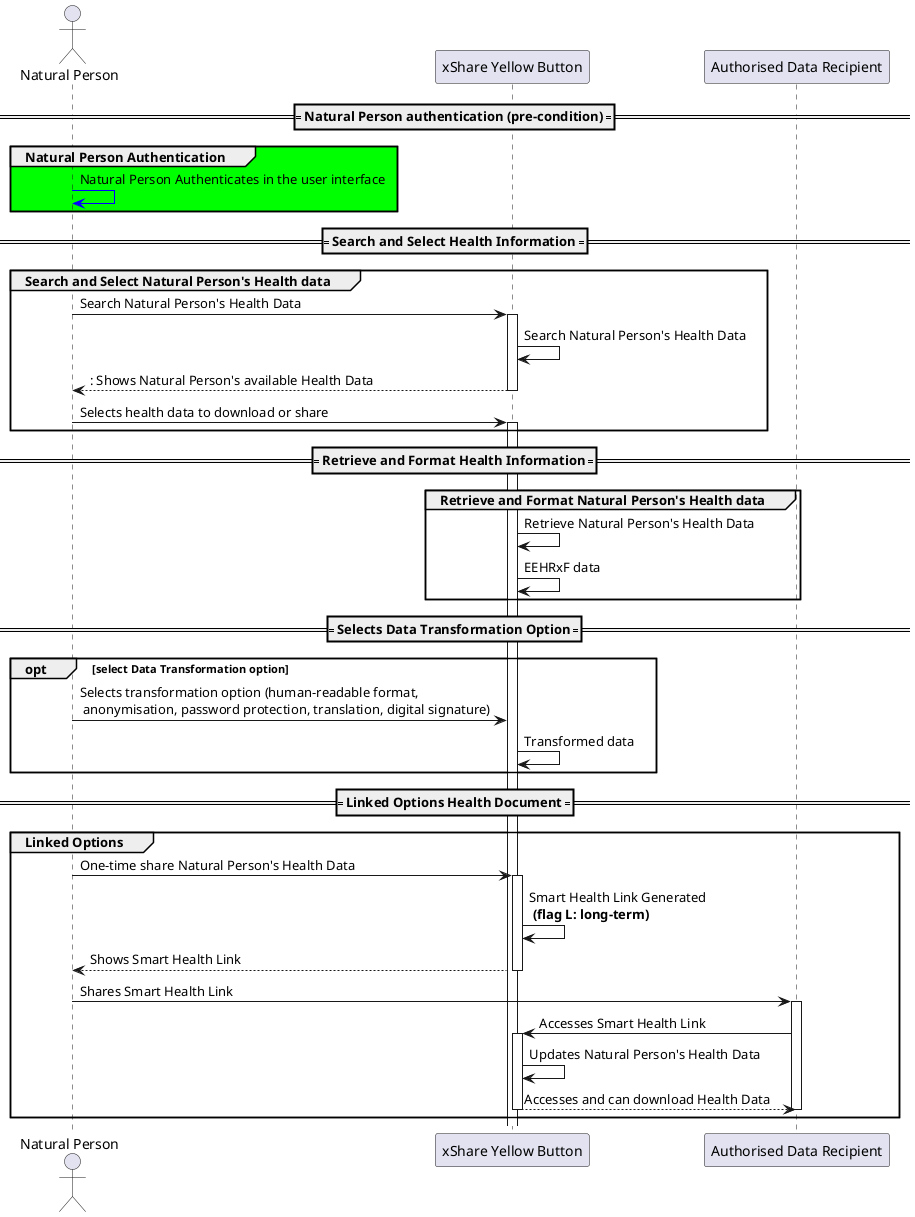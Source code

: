 @startuml
actor "Natural Person" as NatPerson
participant "xShare Yellow Button" as xShare
participant "Authorised Data Recipient" as Recipient

==== Natural Person authentication (pre-condition) ====
group #00FF00 Natural Person Authentication
NatPerson -[#blue]> NatPerson: Natural Person Authenticates in the user interface
end group

==== Search and Select Health Information ====
group Search and Select Natural Person's Health data
NatPerson -> xShare: Search Natural Person's Health Data
activate xShare
xShare -> xShare: Search Natural Person's Health Data
return: Shows Natural Person's available Health Data
NatPerson -> xShare: Selects health data to download or share
activate xShare
end group

==== Retrieve and Format Health Information ====
group Retrieve and Format Natural Person's Health data
xShare-> xShare: Retrieve Natural Person's Health Data
xShare-> xShare: EEHRxF data
end group

==== Selects Data Transformation Option ====
opt select Data Transformation option
NatPerson -> xShare: Selects transformation option (human-readable format, \n anonymisation, password protection, translation, digital signature)
xShare -> xShare: Transformed data
end opt

==== Linked Options Health Document ====

group Linked Options
NatPerson -> xShare: One-time share Natural Person's Health Data
activate xShare
xShare -> xShare: Smart Health Link Generated\n **(flag L: long-term)**
return Shows Smart Health Link
NatPerson -> Recipient: Shares Smart Health Link
activate Recipient
Recipient-> xShare: Accesses Smart Health Link
activate xShare
xShare -> xShare: Updates Natural Person's Health Data
return Accesses and can download Health Data
deactivate Recipient
end group

@enduml